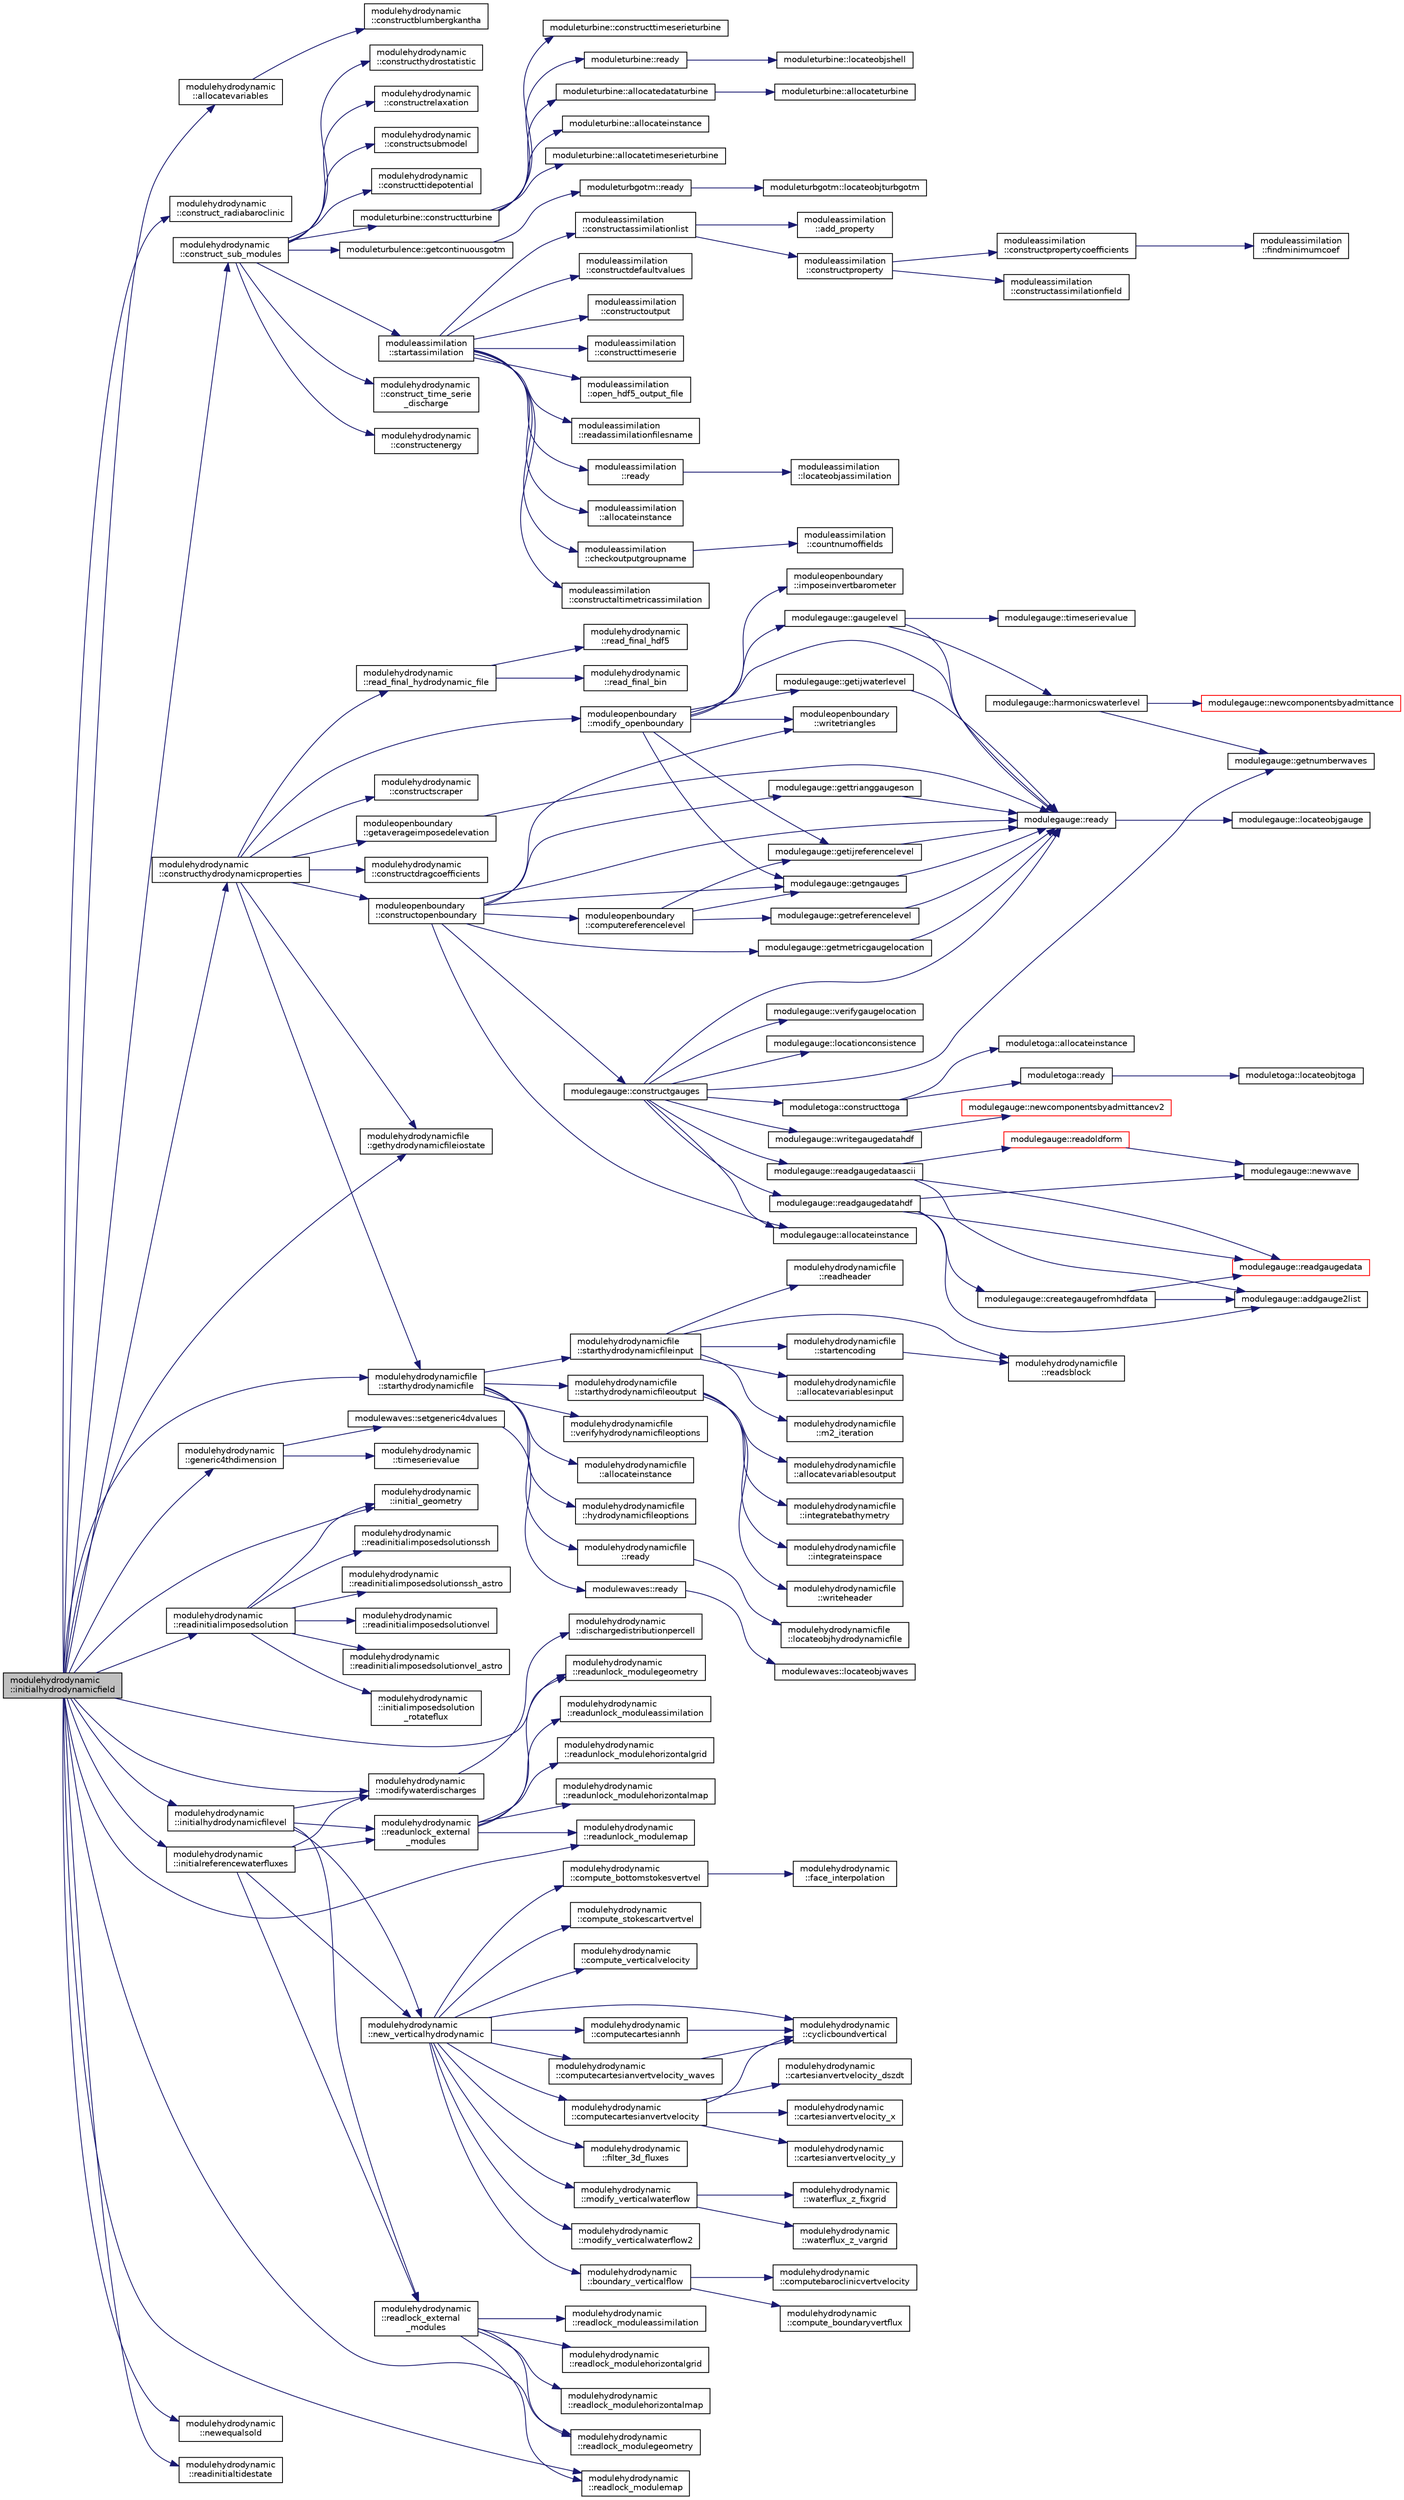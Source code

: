 digraph "modulehydrodynamic::initialhydrodynamicfield"
{
 // LATEX_PDF_SIZE
  edge [fontname="Helvetica",fontsize="10",labelfontname="Helvetica",labelfontsize="10"];
  node [fontname="Helvetica",fontsize="10",shape=record];
  rankdir="LR";
  Node1 [label="modulehydrodynamic\l::initialhydrodynamicfield",height=0.2,width=0.4,color="black", fillcolor="grey75", style="filled", fontcolor="black",tooltip=" "];
  Node1 -> Node2 [color="midnightblue",fontsize="10",style="solid"];
  Node2 [label="modulehydrodynamic\l::allocatevariables",height=0.2,width=0.4,color="black", fillcolor="white", style="filled",URL="$namespacemodulehydrodynamic.html#a0f6a249ae16b4abbfcead3fdc4641a89",tooltip=" "];
  Node2 -> Node3 [color="midnightblue",fontsize="10",style="solid"];
  Node3 [label="modulehydrodynamic\l::constructblumbergkantha",height=0.2,width=0.4,color="black", fillcolor="white", style="filled",URL="$namespacemodulehydrodynamic.html#afd2aaa7b8dac18e2bd28abcf31a9cb16",tooltip=" "];
  Node1 -> Node4 [color="midnightblue",fontsize="10",style="solid"];
  Node4 [label="modulehydrodynamic\l::construct_radiabaroclinic",height=0.2,width=0.4,color="black", fillcolor="white", style="filled",URL="$namespacemodulehydrodynamic.html#a2c1b59ad00ab5b15fcde63fd663d2f54",tooltip=" "];
  Node1 -> Node5 [color="midnightblue",fontsize="10",style="solid"];
  Node5 [label="modulehydrodynamic\l::construct_sub_modules",height=0.2,width=0.4,color="black", fillcolor="white", style="filled",URL="$namespacemodulehydrodynamic.html#acaa5f838138b21f2c4d3c245177ae6bf",tooltip=" "];
  Node5 -> Node6 [color="midnightblue",fontsize="10",style="solid"];
  Node6 [label="modulehydrodynamic\l::construct_time_serie\l_discharge",height=0.2,width=0.4,color="black", fillcolor="white", style="filled",URL="$namespacemodulehydrodynamic.html#ae0edf0b5ed199a732c27734b798443ab",tooltip=" "];
  Node5 -> Node7 [color="midnightblue",fontsize="10",style="solid"];
  Node7 [label="modulehydrodynamic\l::constructenergy",height=0.2,width=0.4,color="black", fillcolor="white", style="filled",URL="$namespacemodulehydrodynamic.html#a048299b4cfb1c4c013ad653ff9e85f70",tooltip=" "];
  Node5 -> Node8 [color="midnightblue",fontsize="10",style="solid"];
  Node8 [label="modulehydrodynamic\l::constructhydrostatistic",height=0.2,width=0.4,color="black", fillcolor="white", style="filled",URL="$namespacemodulehydrodynamic.html#a03c47a8a1c14b9e6471a24944ad9aae5",tooltip=" "];
  Node5 -> Node9 [color="midnightblue",fontsize="10",style="solid"];
  Node9 [label="modulehydrodynamic\l::constructrelaxation",height=0.2,width=0.4,color="black", fillcolor="white", style="filled",URL="$namespacemodulehydrodynamic.html#ac37871a130f9232cb11f29fc34327f44",tooltip=" "];
  Node5 -> Node10 [color="midnightblue",fontsize="10",style="solid"];
  Node10 [label="modulehydrodynamic\l::constructsubmodel",height=0.2,width=0.4,color="black", fillcolor="white", style="filled",URL="$namespacemodulehydrodynamic.html#a2892f053e17fe9b586d237a8b6684326",tooltip=" "];
  Node5 -> Node11 [color="midnightblue",fontsize="10",style="solid"];
  Node11 [label="modulehydrodynamic\l::constructtidepotential",height=0.2,width=0.4,color="black", fillcolor="white", style="filled",URL="$namespacemodulehydrodynamic.html#a2a52e863aeb7df55203e4f6646d9b4a5",tooltip=" "];
  Node5 -> Node12 [color="midnightblue",fontsize="10",style="solid"];
  Node12 [label="moduleturbine::constructturbine",height=0.2,width=0.4,color="black", fillcolor="white", style="filled",URL="$namespacemoduleturbine.html#aa2c0679550365b9b4e3258a1d4a155cf",tooltip=" "];
  Node12 -> Node13 [color="midnightblue",fontsize="10",style="solid"];
  Node13 [label="moduleturbine::allocatedataturbine",height=0.2,width=0.4,color="black", fillcolor="white", style="filled",URL="$namespacemoduleturbine.html#a7059f998720fdb2216b49dcc732d5d14",tooltip=" "];
  Node13 -> Node14 [color="midnightblue",fontsize="10",style="solid"];
  Node14 [label="moduleturbine::allocateturbine",height=0.2,width=0.4,color="black", fillcolor="white", style="filled",URL="$namespacemoduleturbine.html#a256dbbfda7b4fd109ab1088e055e3bd0",tooltip=" "];
  Node12 -> Node15 [color="midnightblue",fontsize="10",style="solid"];
  Node15 [label="moduleturbine::allocateinstance",height=0.2,width=0.4,color="black", fillcolor="white", style="filled",URL="$namespacemoduleturbine.html#ae9c4617b28df25e1f4b06eb1ae1051e4",tooltip=" "];
  Node12 -> Node16 [color="midnightblue",fontsize="10",style="solid"];
  Node16 [label="moduleturbine::allocatetimeserieturbine",height=0.2,width=0.4,color="black", fillcolor="white", style="filled",URL="$namespacemoduleturbine.html#aed8d3d353e62537ef1a5c8225de8339a",tooltip=" "];
  Node12 -> Node17 [color="midnightblue",fontsize="10",style="solid"];
  Node17 [label="moduleturbine::constructtimeserieturbine",height=0.2,width=0.4,color="black", fillcolor="white", style="filled",URL="$namespacemoduleturbine.html#a9771605ad11401e5f01589b0db35b8f2",tooltip=" "];
  Node12 -> Node18 [color="midnightblue",fontsize="10",style="solid"];
  Node18 [label="moduleturbine::ready",height=0.2,width=0.4,color="black", fillcolor="white", style="filled",URL="$namespacemoduleturbine.html#a05e91853a3be1ed656ff05d69618a83d",tooltip=" "];
  Node18 -> Node19 [color="midnightblue",fontsize="10",style="solid"];
  Node19 [label="moduleturbine::locateobjshell",height=0.2,width=0.4,color="black", fillcolor="white", style="filled",URL="$namespacemoduleturbine.html#ad69845ea1216f04acc515267e6a71770",tooltip=" "];
  Node5 -> Node20 [color="midnightblue",fontsize="10",style="solid"];
  Node20 [label="moduleturbulence::getcontinuousgotm",height=0.2,width=0.4,color="black", fillcolor="white", style="filled",URL="$namespacemoduleturbulence.html#a78bc503a0ceb792c161200d1e1e51bf0",tooltip=" "];
  Node20 -> Node21 [color="midnightblue",fontsize="10",style="solid"];
  Node21 [label="moduleturbgotm::ready",height=0.2,width=0.4,color="black", fillcolor="white", style="filled",URL="$namespacemoduleturbgotm.html#a8b59a232d6c61837f14e169cef43d695",tooltip=" "];
  Node21 -> Node22 [color="midnightblue",fontsize="10",style="solid"];
  Node22 [label="moduleturbgotm::locateobjturbgotm",height=0.2,width=0.4,color="black", fillcolor="white", style="filled",URL="$namespacemoduleturbgotm.html#a2445ccc2c59cf2ae892fd78dda123a3d",tooltip=" "];
  Node5 -> Node23 [color="midnightblue",fontsize="10",style="solid"];
  Node23 [label="moduleassimilation\l::startassimilation",height=0.2,width=0.4,color="black", fillcolor="white", style="filled",URL="$namespacemoduleassimilation.html#a686ae542667f0f0269fb4baa108cbcf7",tooltip=" "];
  Node23 -> Node24 [color="midnightblue",fontsize="10",style="solid"];
  Node24 [label="moduleassimilation\l::allocateinstance",height=0.2,width=0.4,color="black", fillcolor="white", style="filled",URL="$namespacemoduleassimilation.html#aad981de22073d1a61a32131d203265ca",tooltip=" "];
  Node23 -> Node25 [color="midnightblue",fontsize="10",style="solid"];
  Node25 [label="moduleassimilation\l::checkoutputgroupname",height=0.2,width=0.4,color="black", fillcolor="white", style="filled",URL="$namespacemoduleassimilation.html#a1b4d27f4d26e160f4573114fe6adccfa",tooltip=" "];
  Node25 -> Node26 [color="midnightblue",fontsize="10",style="solid"];
  Node26 [label="moduleassimilation\l::countnumoffields",height=0.2,width=0.4,color="black", fillcolor="white", style="filled",URL="$namespacemoduleassimilation.html#aee45dd52e66aa751b3a08a9da13cc241",tooltip=" "];
  Node23 -> Node27 [color="midnightblue",fontsize="10",style="solid"];
  Node27 [label="moduleassimilation\l::constructaltimetricassimilation",height=0.2,width=0.4,color="black", fillcolor="white", style="filled",URL="$namespacemoduleassimilation.html#a26af0cc2dc6eb3e9e9dbefe2fb8c7b48",tooltip=" "];
  Node23 -> Node28 [color="midnightblue",fontsize="10",style="solid"];
  Node28 [label="moduleassimilation\l::constructassimilationlist",height=0.2,width=0.4,color="black", fillcolor="white", style="filled",URL="$namespacemoduleassimilation.html#a6f4678dd5995e947ccdc126f9abf9f6c",tooltip=" "];
  Node28 -> Node29 [color="midnightblue",fontsize="10",style="solid"];
  Node29 [label="moduleassimilation\l::add_property",height=0.2,width=0.4,color="black", fillcolor="white", style="filled",URL="$namespacemoduleassimilation.html#a59854402d2db7e0920208b8293922fc2",tooltip=" "];
  Node28 -> Node30 [color="midnightblue",fontsize="10",style="solid"];
  Node30 [label="moduleassimilation\l::constructproperty",height=0.2,width=0.4,color="black", fillcolor="white", style="filled",URL="$namespacemoduleassimilation.html#af8bbe3b809fb38aac25e711c6dc7dc2e",tooltip=" "];
  Node30 -> Node31 [color="midnightblue",fontsize="10",style="solid"];
  Node31 [label="moduleassimilation\l::constructassimilationfield",height=0.2,width=0.4,color="black", fillcolor="white", style="filled",URL="$namespacemoduleassimilation.html#a458bfa1ab529ff7ecd2b6105aa5c04c3",tooltip=" "];
  Node30 -> Node32 [color="midnightblue",fontsize="10",style="solid"];
  Node32 [label="moduleassimilation\l::constructpropertycoefficients",height=0.2,width=0.4,color="black", fillcolor="white", style="filled",URL="$namespacemoduleassimilation.html#a1af2e006a02d8457d8516853b6a03307",tooltip=" "];
  Node32 -> Node33 [color="midnightblue",fontsize="10",style="solid"];
  Node33 [label="moduleassimilation\l::findminimumcoef",height=0.2,width=0.4,color="black", fillcolor="white", style="filled",URL="$namespacemoduleassimilation.html#a9edf40407a0e79e84d746e6bf866bf17",tooltip=" "];
  Node23 -> Node34 [color="midnightblue",fontsize="10",style="solid"];
  Node34 [label="moduleassimilation\l::constructdefaultvalues",height=0.2,width=0.4,color="black", fillcolor="white", style="filled",URL="$namespacemoduleassimilation.html#a36567d94797edf3126246af1ea39e536",tooltip=" "];
  Node23 -> Node35 [color="midnightblue",fontsize="10",style="solid"];
  Node35 [label="moduleassimilation\l::constructoutput",height=0.2,width=0.4,color="black", fillcolor="white", style="filled",URL="$namespacemoduleassimilation.html#a0290dba29cfc2f2e50954134308fdd93",tooltip=" "];
  Node23 -> Node36 [color="midnightblue",fontsize="10",style="solid"];
  Node36 [label="moduleassimilation\l::constructtimeserie",height=0.2,width=0.4,color="black", fillcolor="white", style="filled",URL="$namespacemoduleassimilation.html#ac14668590d74858a7daa3e19238d2a79",tooltip=" "];
  Node23 -> Node37 [color="midnightblue",fontsize="10",style="solid"];
  Node37 [label="moduleassimilation\l::open_hdf5_output_file",height=0.2,width=0.4,color="black", fillcolor="white", style="filled",URL="$namespacemoduleassimilation.html#aaef927508148ef953ad8a480d4843ece",tooltip=" "];
  Node23 -> Node38 [color="midnightblue",fontsize="10",style="solid"];
  Node38 [label="moduleassimilation\l::readassimilationfilesname",height=0.2,width=0.4,color="black", fillcolor="white", style="filled",URL="$namespacemoduleassimilation.html#a7409230e777bc5f92a43eb6fe78da6b9",tooltip=" "];
  Node23 -> Node39 [color="midnightblue",fontsize="10",style="solid"];
  Node39 [label="moduleassimilation\l::ready",height=0.2,width=0.4,color="black", fillcolor="white", style="filled",URL="$namespacemoduleassimilation.html#a7c7eb17646a26837c5dfb9acc963b010",tooltip=" "];
  Node39 -> Node40 [color="midnightblue",fontsize="10",style="solid"];
  Node40 [label="moduleassimilation\l::locateobjassimilation",height=0.2,width=0.4,color="black", fillcolor="white", style="filled",URL="$namespacemoduleassimilation.html#acb3e0bb143f8372bac2b99052ba4943d",tooltip=" "];
  Node1 -> Node41 [color="midnightblue",fontsize="10",style="solid"];
  Node41 [label="modulehydrodynamic\l::constructhydrodynamicproperties",height=0.2,width=0.4,color="black", fillcolor="white", style="filled",URL="$namespacemodulehydrodynamic.html#af871717e205963c29069ba0ee23cd512",tooltip=" "];
  Node41 -> Node42 [color="midnightblue",fontsize="10",style="solid"];
  Node42 [label="modulehydrodynamic\l::constructdragcoefficients",height=0.2,width=0.4,color="black", fillcolor="white", style="filled",URL="$namespacemodulehydrodynamic.html#ae2c9c19e22a3490a8d02e575bf8dd5a7",tooltip=" "];
  Node41 -> Node43 [color="midnightblue",fontsize="10",style="solid"];
  Node43 [label="moduleopenboundary\l::constructopenboundary",height=0.2,width=0.4,color="black", fillcolor="white", style="filled",URL="$namespacemoduleopenboundary.html#a4de0cd486a833b86ff9e035de046ff81",tooltip=" "];
  Node43 -> Node44 [color="midnightblue",fontsize="10",style="solid"];
  Node44 [label="modulegauge::allocateinstance",height=0.2,width=0.4,color="black", fillcolor="white", style="filled",URL="$namespacemodulegauge.html#a1aea609b0bda24026589e2d67bf3e0ab",tooltip=" "];
  Node43 -> Node45 [color="midnightblue",fontsize="10",style="solid"];
  Node45 [label="moduleopenboundary\l::computereferencelevel",height=0.2,width=0.4,color="black", fillcolor="white", style="filled",URL="$namespacemoduleopenboundary.html#a4aaa938f269710f21fa7500a3501905a",tooltip=" "];
  Node45 -> Node46 [color="midnightblue",fontsize="10",style="solid"];
  Node46 [label="modulegauge::getijreferencelevel",height=0.2,width=0.4,color="black", fillcolor="white", style="filled",URL="$namespacemodulegauge.html#a9b801d4a79f8bfd52e8276c2b5525b5e",tooltip=" "];
  Node46 -> Node47 [color="midnightblue",fontsize="10",style="solid"];
  Node47 [label="modulegauge::ready",height=0.2,width=0.4,color="black", fillcolor="white", style="filled",URL="$namespacemodulegauge.html#a8ece20a220d6beae6919846687d6fe8f",tooltip=" "];
  Node47 -> Node48 [color="midnightblue",fontsize="10",style="solid"];
  Node48 [label="modulegauge::locateobjgauge",height=0.2,width=0.4,color="black", fillcolor="white", style="filled",URL="$namespacemodulegauge.html#ad450a5738058992462096cd7d19b5a94",tooltip=" "];
  Node45 -> Node49 [color="midnightblue",fontsize="10",style="solid"];
  Node49 [label="modulegauge::getngauges",height=0.2,width=0.4,color="black", fillcolor="white", style="filled",URL="$namespacemodulegauge.html#a7a4e1ac4c0d2468bf869594a8677a7d0",tooltip=" "];
  Node49 -> Node47 [color="midnightblue",fontsize="10",style="solid"];
  Node45 -> Node50 [color="midnightblue",fontsize="10",style="solid"];
  Node50 [label="modulegauge::getreferencelevel",height=0.2,width=0.4,color="black", fillcolor="white", style="filled",URL="$namespacemodulegauge.html#a3f8df5ad4b3209ed0c1f3dda8945093f",tooltip=" "];
  Node50 -> Node47 [color="midnightblue",fontsize="10",style="solid"];
  Node43 -> Node51 [color="midnightblue",fontsize="10",style="solid"];
  Node51 [label="modulegauge::constructgauges",height=0.2,width=0.4,color="black", fillcolor="white", style="filled",URL="$namespacemodulegauge.html#a5f441d56f4c693dc4323df1e0d702ea6",tooltip=" "];
  Node51 -> Node44 [color="midnightblue",fontsize="10",style="solid"];
  Node51 -> Node52 [color="midnightblue",fontsize="10",style="solid"];
  Node52 [label="moduletoga::constructtoga",height=0.2,width=0.4,color="black", fillcolor="white", style="filled",URL="$namespacemoduletoga.html#a49f980ff51e54f1045b60179a9ab5226",tooltip=" "];
  Node52 -> Node53 [color="midnightblue",fontsize="10",style="solid"];
  Node53 [label="moduletoga::allocateinstance",height=0.2,width=0.4,color="black", fillcolor="white", style="filled",URL="$namespacemoduletoga.html#a307ed1550871bbb2f18f8facda132b11",tooltip=" "];
  Node52 -> Node54 [color="midnightblue",fontsize="10",style="solid"];
  Node54 [label="moduletoga::ready",height=0.2,width=0.4,color="black", fillcolor="white", style="filled",URL="$namespacemoduletoga.html#a62311ad918280d20f2f5383ab0a8dac4",tooltip=" "];
  Node54 -> Node55 [color="midnightblue",fontsize="10",style="solid"];
  Node55 [label="moduletoga::locateobjtoga",height=0.2,width=0.4,color="black", fillcolor="white", style="filled",URL="$namespacemoduletoga.html#a0dcf3a4301085371bb48ab041d1cec59",tooltip=" "];
  Node51 -> Node56 [color="midnightblue",fontsize="10",style="solid"];
  Node56 [label="modulegauge::getnumberwaves",height=0.2,width=0.4,color="black", fillcolor="white", style="filled",URL="$namespacemodulegauge.html#a3e3b74ba912595c577820445ad14cb64",tooltip=" "];
  Node51 -> Node57 [color="midnightblue",fontsize="10",style="solid"];
  Node57 [label="modulegauge::locationconsistence",height=0.2,width=0.4,color="black", fillcolor="white", style="filled",URL="$namespacemodulegauge.html#a3c28cc048b2b01fde65fb7a5fc9f7213",tooltip=" "];
  Node51 -> Node58 [color="midnightblue",fontsize="10",style="solid"];
  Node58 [label="modulegauge::readgaugedataascii",height=0.2,width=0.4,color="black", fillcolor="white", style="filled",URL="$namespacemodulegauge.html#a6f6a7638c9e37ab7f5461866ec475f03",tooltip=" "];
  Node58 -> Node59 [color="midnightblue",fontsize="10",style="solid"];
  Node59 [label="modulegauge::addgauge2list",height=0.2,width=0.4,color="black", fillcolor="white", style="filled",URL="$namespacemodulegauge.html#a672a5d3f45d4bf6b413012a0705ca328",tooltip=" "];
  Node58 -> Node60 [color="midnightblue",fontsize="10",style="solid"];
  Node60 [label="modulegauge::readgaugedata",height=0.2,width=0.4,color="red", fillcolor="white", style="filled",URL="$namespacemodulegauge.html#a6be887d8098d9844b158ef75048c3473",tooltip=" "];
  Node58 -> Node64 [color="midnightblue",fontsize="10",style="solid"];
  Node64 [label="modulegauge::readoldform",height=0.2,width=0.4,color="red", fillcolor="white", style="filled",URL="$namespacemodulegauge.html#a046651f5fe7a0df46688f6d3467b09b5",tooltip=" "];
  Node64 -> Node63 [color="midnightblue",fontsize="10",style="solid"];
  Node63 [label="modulegauge::newwave",height=0.2,width=0.4,color="black", fillcolor="white", style="filled",URL="$namespacemodulegauge.html#ad253767480082a0c9e00cc725e85786e",tooltip=" "];
  Node51 -> Node65 [color="midnightblue",fontsize="10",style="solid"];
  Node65 [label="modulegauge::readgaugedatahdf",height=0.2,width=0.4,color="black", fillcolor="white", style="filled",URL="$namespacemodulegauge.html#a26f00d7d5cd5edd1ce28da62855cb19f",tooltip=" "];
  Node65 -> Node59 [color="midnightblue",fontsize="10",style="solid"];
  Node65 -> Node66 [color="midnightblue",fontsize="10",style="solid"];
  Node66 [label="modulegauge::creategaugefromhdfdata",height=0.2,width=0.4,color="black", fillcolor="white", style="filled",URL="$namespacemodulegauge.html#a986286ef5f7c779896aa9d9797f840cd",tooltip=" "];
  Node66 -> Node59 [color="midnightblue",fontsize="10",style="solid"];
  Node66 -> Node60 [color="midnightblue",fontsize="10",style="solid"];
  Node65 -> Node63 [color="midnightblue",fontsize="10",style="solid"];
  Node65 -> Node60 [color="midnightblue",fontsize="10",style="solid"];
  Node51 -> Node47 [color="midnightblue",fontsize="10",style="solid"];
  Node51 -> Node67 [color="midnightblue",fontsize="10",style="solid"];
  Node67 [label="modulegauge::verifygaugelocation",height=0.2,width=0.4,color="black", fillcolor="white", style="filled",URL="$namespacemodulegauge.html#a5143391f003e2c838204ca20768435a4",tooltip=" "];
  Node51 -> Node68 [color="midnightblue",fontsize="10",style="solid"];
  Node68 [label="modulegauge::writegaugedatahdf",height=0.2,width=0.4,color="black", fillcolor="white", style="filled",URL="$namespacemodulegauge.html#a473e631b98b7b3cb869f4ede62f77425",tooltip=" "];
  Node68 -> Node69 [color="midnightblue",fontsize="10",style="solid"];
  Node69 [label="modulegauge::newcomponentsbyadmittancev2",height=0.2,width=0.4,color="red", fillcolor="white", style="filled",URL="$namespacemodulegauge.html#ac754b86d90578ff131adeb4a3ac03dc5",tooltip=" "];
  Node43 -> Node107 [color="midnightblue",fontsize="10",style="solid"];
  Node107 [label="modulegauge::getmetricgaugelocation",height=0.2,width=0.4,color="black", fillcolor="white", style="filled",URL="$namespacemodulegauge.html#af98cce9ae7ea92a6068724894d803842",tooltip=" "];
  Node107 -> Node47 [color="midnightblue",fontsize="10",style="solid"];
  Node43 -> Node49 [color="midnightblue",fontsize="10",style="solid"];
  Node43 -> Node108 [color="midnightblue",fontsize="10",style="solid"];
  Node108 [label="modulegauge::gettrianggaugeson",height=0.2,width=0.4,color="black", fillcolor="white", style="filled",URL="$namespacemodulegauge.html#a0912cebda10faa15469d951016b5db0e",tooltip=" "];
  Node108 -> Node47 [color="midnightblue",fontsize="10",style="solid"];
  Node43 -> Node47 [color="midnightblue",fontsize="10",style="solid"];
  Node43 -> Node109 [color="midnightblue",fontsize="10",style="solid"];
  Node109 [label="moduleopenboundary\l::writetriangles",height=0.2,width=0.4,color="black", fillcolor="white", style="filled",URL="$namespacemoduleopenboundary.html#a0f8bf6cd86f964a155b3d7b4c3a54497",tooltip=" "];
  Node41 -> Node110 [color="midnightblue",fontsize="10",style="solid"];
  Node110 [label="modulehydrodynamic\l::constructscraper",height=0.2,width=0.4,color="black", fillcolor="white", style="filled",URL="$namespacemodulehydrodynamic.html#aced773f111ad70fa9ce5069abbc8a7eb",tooltip=" "];
  Node41 -> Node111 [color="midnightblue",fontsize="10",style="solid"];
  Node111 [label="moduleopenboundary\l::getaverageimposedelevation",height=0.2,width=0.4,color="black", fillcolor="white", style="filled",URL="$namespacemoduleopenboundary.html#a52848b363ed0632be0c32b49a6d17cd4",tooltip=" "];
  Node111 -> Node47 [color="midnightblue",fontsize="10",style="solid"];
  Node41 -> Node112 [color="midnightblue",fontsize="10",style="solid"];
  Node112 [label="modulehydrodynamicfile\l::gethydrodynamicfileiostate",height=0.2,width=0.4,color="black", fillcolor="white", style="filled",URL="$namespacemodulehydrodynamicfile.html#a8095cd04310d0ed954d72fb7021c5141",tooltip=" "];
  Node41 -> Node113 [color="midnightblue",fontsize="10",style="solid"];
  Node113 [label="moduleopenboundary\l::modify_openboundary",height=0.2,width=0.4,color="black", fillcolor="white", style="filled",URL="$namespacemoduleopenboundary.html#ab4eb76c328f66777a2d624134933208e",tooltip=" "];
  Node113 -> Node114 [color="midnightblue",fontsize="10",style="solid"];
  Node114 [label="modulegauge::gaugelevel",height=0.2,width=0.4,color="black", fillcolor="white", style="filled",URL="$namespacemodulegauge.html#a40e51c18500557c90968e17a5ec8a550",tooltip=" "];
  Node114 -> Node115 [color="midnightblue",fontsize="10",style="solid"];
  Node115 [label="modulegauge::harmonicswaterlevel",height=0.2,width=0.4,color="black", fillcolor="white", style="filled",URL="$namespacemodulegauge.html#a7de5a32e5ee02eaed3c8a598bbb65cb9",tooltip=" "];
  Node115 -> Node56 [color="midnightblue",fontsize="10",style="solid"];
  Node115 -> Node116 [color="midnightblue",fontsize="10",style="solid"];
  Node116 [label="modulegauge::newcomponentsbyadmittance",height=0.2,width=0.4,color="red", fillcolor="white", style="filled",URL="$namespacemodulegauge.html#a595eb00804040bb46c4684d46b5ed2eb",tooltip=" "];
  Node114 -> Node47 [color="midnightblue",fontsize="10",style="solid"];
  Node114 -> Node118 [color="midnightblue",fontsize="10",style="solid"];
  Node118 [label="modulegauge::timeserievalue",height=0.2,width=0.4,color="black", fillcolor="white", style="filled",URL="$namespacemodulegauge.html#ae7a26f230136e4737c871ba19b1d1529",tooltip=" "];
  Node113 -> Node46 [color="midnightblue",fontsize="10",style="solid"];
  Node113 -> Node119 [color="midnightblue",fontsize="10",style="solid"];
  Node119 [label="modulegauge::getijwaterlevel",height=0.2,width=0.4,color="black", fillcolor="white", style="filled",URL="$namespacemodulegauge.html#aa7b1b101cf558db427ad03b4a0e72f09",tooltip=" "];
  Node119 -> Node47 [color="midnightblue",fontsize="10",style="solid"];
  Node113 -> Node49 [color="midnightblue",fontsize="10",style="solid"];
  Node113 -> Node120 [color="midnightblue",fontsize="10",style="solid"];
  Node120 [label="moduleopenboundary\l::imposeinvertbarometer",height=0.2,width=0.4,color="black", fillcolor="white", style="filled",URL="$namespacemoduleopenboundary.html#a286febb2e6ff9645adfa5b2e89882bcb",tooltip=" "];
  Node113 -> Node47 [color="midnightblue",fontsize="10",style="solid"];
  Node113 -> Node109 [color="midnightblue",fontsize="10",style="solid"];
  Node41 -> Node121 [color="midnightblue",fontsize="10",style="solid"];
  Node121 [label="modulehydrodynamic\l::read_final_hydrodynamic_file",height=0.2,width=0.4,color="black", fillcolor="white", style="filled",URL="$namespacemodulehydrodynamic.html#aac2dc91eeafc8e79ef7e6399aca89537",tooltip=" "];
  Node121 -> Node122 [color="midnightblue",fontsize="10",style="solid"];
  Node122 [label="modulehydrodynamic\l::read_final_bin",height=0.2,width=0.4,color="black", fillcolor="white", style="filled",URL="$namespacemodulehydrodynamic.html#a24c75082fcb309f40ebc8ab0a0493fc8",tooltip=" "];
  Node121 -> Node123 [color="midnightblue",fontsize="10",style="solid"];
  Node123 [label="modulehydrodynamic\l::read_final_hdf5",height=0.2,width=0.4,color="black", fillcolor="white", style="filled",URL="$namespacemodulehydrodynamic.html#aa415cabf6ef4f9af6364e7cb2a1619a9",tooltip=" "];
  Node41 -> Node124 [color="midnightblue",fontsize="10",style="solid"];
  Node124 [label="modulehydrodynamicfile\l::starthydrodynamicfile",height=0.2,width=0.4,color="black", fillcolor="white", style="filled",URL="$namespacemodulehydrodynamicfile.html#afa04d9ff5074b735139f9addb9b466d7",tooltip=" "];
  Node124 -> Node125 [color="midnightblue",fontsize="10",style="solid"];
  Node125 [label="modulehydrodynamicfile\l::allocateinstance",height=0.2,width=0.4,color="black", fillcolor="white", style="filled",URL="$namespacemodulehydrodynamicfile.html#a5235543e6aa405ed126b0ca0fdf38961",tooltip=" "];
  Node124 -> Node126 [color="midnightblue",fontsize="10",style="solid"];
  Node126 [label="modulehydrodynamicfile\l::hydrodynamicfileoptions",height=0.2,width=0.4,color="black", fillcolor="white", style="filled",URL="$namespacemodulehydrodynamicfile.html#a091307ffd36898af46af80552e9243ab",tooltip=" "];
  Node124 -> Node127 [color="midnightblue",fontsize="10",style="solid"];
  Node127 [label="modulehydrodynamicfile\l::ready",height=0.2,width=0.4,color="black", fillcolor="white", style="filled",URL="$namespacemodulehydrodynamicfile.html#ab74a3df233aec6594db3ce069b1a2c25",tooltip=" "];
  Node127 -> Node128 [color="midnightblue",fontsize="10",style="solid"];
  Node128 [label="modulehydrodynamicfile\l::locateobjhydrodynamicfile",height=0.2,width=0.4,color="black", fillcolor="white", style="filled",URL="$namespacemodulehydrodynamicfile.html#aa662fd4d0a1262940a320a6801dbe247",tooltip=" "];
  Node124 -> Node129 [color="midnightblue",fontsize="10",style="solid"];
  Node129 [label="modulehydrodynamicfile\l::starthydrodynamicfileinput",height=0.2,width=0.4,color="black", fillcolor="white", style="filled",URL="$namespacemodulehydrodynamicfile.html#aab72ffaa67d987e2e0df7cd6249eac99",tooltip=" "];
  Node129 -> Node130 [color="midnightblue",fontsize="10",style="solid"];
  Node130 [label="modulehydrodynamicfile\l::allocatevariablesinput",height=0.2,width=0.4,color="black", fillcolor="white", style="filled",URL="$namespacemodulehydrodynamicfile.html#ac67e9023c973dadd99ed3b893b1cc9ad",tooltip=" "];
  Node129 -> Node131 [color="midnightblue",fontsize="10",style="solid"];
  Node131 [label="modulehydrodynamicfile\l::m2_iteration",height=0.2,width=0.4,color="black", fillcolor="white", style="filled",URL="$namespacemodulehydrodynamicfile.html#a5a3a54142c84c39924e24d98da9014ae",tooltip=" "];
  Node129 -> Node132 [color="midnightblue",fontsize="10",style="solid"];
  Node132 [label="modulehydrodynamicfile\l::readheader",height=0.2,width=0.4,color="black", fillcolor="white", style="filled",URL="$namespacemodulehydrodynamicfile.html#a6d9975e28fbe49117eab154fe46cdeca",tooltip=" "];
  Node129 -> Node133 [color="midnightblue",fontsize="10",style="solid"];
  Node133 [label="modulehydrodynamicfile\l::readsblock",height=0.2,width=0.4,color="black", fillcolor="white", style="filled",URL="$namespacemodulehydrodynamicfile.html#a51ac7b78492e92f6633e4889f1a47052",tooltip=" "];
  Node129 -> Node134 [color="midnightblue",fontsize="10",style="solid"];
  Node134 [label="modulehydrodynamicfile\l::startencoding",height=0.2,width=0.4,color="black", fillcolor="white", style="filled",URL="$namespacemodulehydrodynamicfile.html#a45b05c777eb42ae5c5d23981ba6256da",tooltip=" "];
  Node134 -> Node133 [color="midnightblue",fontsize="10",style="solid"];
  Node124 -> Node135 [color="midnightblue",fontsize="10",style="solid"];
  Node135 [label="modulehydrodynamicfile\l::starthydrodynamicfileoutput",height=0.2,width=0.4,color="black", fillcolor="white", style="filled",URL="$namespacemodulehydrodynamicfile.html#a782ea415676eeb21e1368c0c2dd1e710",tooltip=" "];
  Node135 -> Node136 [color="midnightblue",fontsize="10",style="solid"];
  Node136 [label="modulehydrodynamicfile\l::allocatevariablesoutput",height=0.2,width=0.4,color="black", fillcolor="white", style="filled",URL="$namespacemodulehydrodynamicfile.html#a395d8802270df14831dc0865064f36c1",tooltip=" "];
  Node135 -> Node137 [color="midnightblue",fontsize="10",style="solid"];
  Node137 [label="modulehydrodynamicfile\l::integratebathymetry",height=0.2,width=0.4,color="black", fillcolor="white", style="filled",URL="$namespacemodulehydrodynamicfile.html#ae3afcd841fecf4aa1c250de0db5419e7",tooltip=" "];
  Node135 -> Node138 [color="midnightblue",fontsize="10",style="solid"];
  Node138 [label="modulehydrodynamicfile\l::integrateinspace",height=0.2,width=0.4,color="black", fillcolor="white", style="filled",URL="$namespacemodulehydrodynamicfile.html#a567935da3a6ce143ef24e8bb5f4787ea",tooltip=" "];
  Node135 -> Node139 [color="midnightblue",fontsize="10",style="solid"];
  Node139 [label="modulehydrodynamicfile\l::writeheader",height=0.2,width=0.4,color="black", fillcolor="white", style="filled",URL="$namespacemodulehydrodynamicfile.html#ad777d9126fa56a82299811343a399ea8",tooltip=" "];
  Node124 -> Node140 [color="midnightblue",fontsize="10",style="solid"];
  Node140 [label="modulehydrodynamicfile\l::verifyhydrodynamicfileoptions",height=0.2,width=0.4,color="black", fillcolor="white", style="filled",URL="$namespacemodulehydrodynamicfile.html#acd3245c0ac200350cf4d9bd623090e6b",tooltip=" "];
  Node1 -> Node141 [color="midnightblue",fontsize="10",style="solid"];
  Node141 [label="modulehydrodynamic\l::generic4thdimension",height=0.2,width=0.4,color="black", fillcolor="white", style="filled",URL="$namespacemodulehydrodynamic.html#a1edb0b24590f8074445b2a82f3bf1daf",tooltip=" "];
  Node141 -> Node142 [color="midnightblue",fontsize="10",style="solid"];
  Node142 [label="modulewaves::setgeneric4dvalues",height=0.2,width=0.4,color="black", fillcolor="white", style="filled",URL="$namespacemodulewaves.html#a27286ddaee0e46cf76c86b80a35ee9ad",tooltip=" "];
  Node142 -> Node143 [color="midnightblue",fontsize="10",style="solid"];
  Node143 [label="modulewaves::ready",height=0.2,width=0.4,color="black", fillcolor="white", style="filled",URL="$namespacemodulewaves.html#a15beb6e5dff252a4c77c47d43f9b6385",tooltip=" "];
  Node143 -> Node144 [color="midnightblue",fontsize="10",style="solid"];
  Node144 [label="modulewaves::locateobjwaves",height=0.2,width=0.4,color="black", fillcolor="white", style="filled",URL="$namespacemodulewaves.html#a0b543189e013d4ce00f78f873ab7f481",tooltip=" "];
  Node141 -> Node145 [color="midnightblue",fontsize="10",style="solid"];
  Node145 [label="modulehydrodynamic\l::timeserievalue",height=0.2,width=0.4,color="black", fillcolor="white", style="filled",URL="$namespacemodulehydrodynamic.html#a5ac5205b827b25fab464de95d2c838bf",tooltip=" "];
  Node1 -> Node112 [color="midnightblue",fontsize="10",style="solid"];
  Node1 -> Node146 [color="midnightblue",fontsize="10",style="solid"];
  Node146 [label="modulehydrodynamic\l::initial_geometry",height=0.2,width=0.4,color="black", fillcolor="white", style="filled",URL="$namespacemodulehydrodynamic.html#aed12798a19237f32da3dbf20b90a6e41",tooltip=" "];
  Node1 -> Node147 [color="midnightblue",fontsize="10",style="solid"];
  Node147 [label="modulehydrodynamic\l::initialhydrodynamicfilevel",height=0.2,width=0.4,color="black", fillcolor="white", style="filled",URL="$namespacemodulehydrodynamic.html#acc95ab35ad823a54bc0cab6a88e60830",tooltip=" "];
  Node147 -> Node148 [color="midnightblue",fontsize="10",style="solid"];
  Node148 [label="modulehydrodynamic\l::modifywaterdischarges",height=0.2,width=0.4,color="black", fillcolor="white", style="filled",URL="$namespacemodulehydrodynamic.html#a3efd394333f3dd01635ae28bbea6dd28",tooltip=" "];
  Node148 -> Node149 [color="midnightblue",fontsize="10",style="solid"];
  Node149 [label="modulehydrodynamic\l::dischargedistributionpercell",height=0.2,width=0.4,color="black", fillcolor="white", style="filled",URL="$namespacemodulehydrodynamic.html#af887912ae7453edc3375d52c4f6cdfc3",tooltip=" "];
  Node147 -> Node150 [color="midnightblue",fontsize="10",style="solid"];
  Node150 [label="modulehydrodynamic\l::new_verticalhydrodynamic",height=0.2,width=0.4,color="black", fillcolor="white", style="filled",URL="$namespacemodulehydrodynamic.html#a9865dafdd7098ab67142ed4fe05d5548",tooltip=" "];
  Node150 -> Node151 [color="midnightblue",fontsize="10",style="solid"];
  Node151 [label="modulehydrodynamic\l::boundary_verticalflow",height=0.2,width=0.4,color="black", fillcolor="white", style="filled",URL="$namespacemodulehydrodynamic.html#a08186b721c96e023d8a58a34dc22522f",tooltip=" "];
  Node151 -> Node152 [color="midnightblue",fontsize="10",style="solid"];
  Node152 [label="modulehydrodynamic\l::compute_boundaryvertflux",height=0.2,width=0.4,color="black", fillcolor="white", style="filled",URL="$namespacemodulehydrodynamic.html#a6bae766b43109e13a0a6976d688327fe",tooltip=" "];
  Node151 -> Node153 [color="midnightblue",fontsize="10",style="solid"];
  Node153 [label="modulehydrodynamic\l::computebaroclinicvertvelocity",height=0.2,width=0.4,color="black", fillcolor="white", style="filled",URL="$namespacemodulehydrodynamic.html#a1d49415947b89ef0be84e9bdfbad90a0",tooltip=" "];
  Node150 -> Node154 [color="midnightblue",fontsize="10",style="solid"];
  Node154 [label="modulehydrodynamic\l::compute_bottomstokesvertvel",height=0.2,width=0.4,color="black", fillcolor="white", style="filled",URL="$namespacemodulehydrodynamic.html#a7cd2ef8de29d245b1298263b1facaaea",tooltip=" "];
  Node154 -> Node155 [color="midnightblue",fontsize="10",style="solid"];
  Node155 [label="modulehydrodynamic\l::face_interpolation",height=0.2,width=0.4,color="black", fillcolor="white", style="filled",URL="$namespacemodulehydrodynamic.html#aeaeab24d9e7539d66950b61105ead64f",tooltip=" "];
  Node150 -> Node156 [color="midnightblue",fontsize="10",style="solid"];
  Node156 [label="modulehydrodynamic\l::compute_stokescartvertvel",height=0.2,width=0.4,color="black", fillcolor="white", style="filled",URL="$namespacemodulehydrodynamic.html#abb245df1c1a4f6ca752bd7181e8c61e1",tooltip=" "];
  Node150 -> Node157 [color="midnightblue",fontsize="10",style="solid"];
  Node157 [label="modulehydrodynamic\l::compute_verticalvelocity",height=0.2,width=0.4,color="black", fillcolor="white", style="filled",URL="$namespacemodulehydrodynamic.html#aced7b976b91c1f042518042a8b14bad5",tooltip=" "];
  Node150 -> Node158 [color="midnightblue",fontsize="10",style="solid"];
  Node158 [label="modulehydrodynamic\l::computecartesiannh",height=0.2,width=0.4,color="black", fillcolor="white", style="filled",URL="$namespacemodulehydrodynamic.html#a40e6066d8e63726036522b3dcddee56a",tooltip=" "];
  Node158 -> Node159 [color="midnightblue",fontsize="10",style="solid"];
  Node159 [label="modulehydrodynamic\l::cyclicboundvertical",height=0.2,width=0.4,color="black", fillcolor="white", style="filled",URL="$namespacemodulehydrodynamic.html#a700b6b9b38f8b3e2c1a84293c349c18a",tooltip=" "];
  Node150 -> Node160 [color="midnightblue",fontsize="10",style="solid"];
  Node160 [label="modulehydrodynamic\l::computecartesianvertvelocity",height=0.2,width=0.4,color="black", fillcolor="white", style="filled",URL="$namespacemodulehydrodynamic.html#a6063cff17a8575e5ea95e38e9a14da2d",tooltip="computes vertical velocity"];
  Node160 -> Node161 [color="midnightblue",fontsize="10",style="solid"];
  Node161 [label="modulehydrodynamic\l::cartesianvertvelocity_dszdt",height=0.2,width=0.4,color="black", fillcolor="white", style="filled",URL="$namespacemodulehydrodynamic.html#a9772161971692ce08d19cef91a386fac",tooltip=" "];
  Node160 -> Node162 [color="midnightblue",fontsize="10",style="solid"];
  Node162 [label="modulehydrodynamic\l::cartesianvertvelocity_x",height=0.2,width=0.4,color="black", fillcolor="white", style="filled",URL="$namespacemodulehydrodynamic.html#a8aba05fac18e37da17d46c814637d76d",tooltip=" "];
  Node160 -> Node163 [color="midnightblue",fontsize="10",style="solid"];
  Node163 [label="modulehydrodynamic\l::cartesianvertvelocity_y",height=0.2,width=0.4,color="black", fillcolor="white", style="filled",URL="$namespacemodulehydrodynamic.html#a83c5705b82e5071e7dfac5932e8df600",tooltip=" "];
  Node160 -> Node159 [color="midnightblue",fontsize="10",style="solid"];
  Node150 -> Node164 [color="midnightblue",fontsize="10",style="solid"];
  Node164 [label="modulehydrodynamic\l::computecartesianvertvelocity_waves",height=0.2,width=0.4,color="black", fillcolor="white", style="filled",URL="$namespacemodulehydrodynamic.html#a0db86466331e0f34d09dc68a50b1b90a",tooltip=" "];
  Node164 -> Node159 [color="midnightblue",fontsize="10",style="solid"];
  Node150 -> Node159 [color="midnightblue",fontsize="10",style="solid"];
  Node150 -> Node165 [color="midnightblue",fontsize="10",style="solid"];
  Node165 [label="modulehydrodynamic\l::filter_3d_fluxes",height=0.2,width=0.4,color="black", fillcolor="white", style="filled",URL="$namespacemodulehydrodynamic.html#a9de56e052f0a5f85cbbcbac9a2f0f95a",tooltip=" "];
  Node150 -> Node166 [color="midnightblue",fontsize="10",style="solid"];
  Node166 [label="modulehydrodynamic\l::modify_verticalwaterflow",height=0.2,width=0.4,color="black", fillcolor="white", style="filled",URL="$namespacemodulehydrodynamic.html#a46041cae58ee2c4998a230bec6a29842",tooltip="Computes vertical waterflow. Edited By Joao Sobrinho - 09-2019."];
  Node166 -> Node167 [color="midnightblue",fontsize="10",style="solid"];
  Node167 [label="modulehydrodynamic\l::waterflux_z_fixgrid",height=0.2,width=0.4,color="black", fillcolor="white", style="filled",URL="$namespacemodulehydrodynamic.html#a3fe052dd273f760e4435a23335e61a3d",tooltip="Computes vertical waterflow for a fixed grid."];
  Node166 -> Node168 [color="midnightblue",fontsize="10",style="solid"];
  Node168 [label="modulehydrodynamic\l::waterflux_z_vargrid",height=0.2,width=0.4,color="black", fillcolor="white", style="filled",URL="$namespacemodulehydrodynamic.html#ae4f0292e6eab75249306f9f2e14f7864",tooltip="Computes vertical waterflow for a variable grid."];
  Node150 -> Node169 [color="midnightblue",fontsize="10",style="solid"];
  Node169 [label="modulehydrodynamic\l::modify_verticalwaterflow2",height=0.2,width=0.4,color="black", fillcolor="white", style="filled",URL="$namespacemodulehydrodynamic.html#a1f8ddbc0ece0c18f162bad801e126bd6",tooltip=" "];
  Node147 -> Node170 [color="midnightblue",fontsize="10",style="solid"];
  Node170 [label="modulehydrodynamic\l::readlock_external\l_modules",height=0.2,width=0.4,color="black", fillcolor="white", style="filled",URL="$namespacemodulehydrodynamic.html#a52fe0c61446c7eca188bf5a42867951b",tooltip=" "];
  Node170 -> Node171 [color="midnightblue",fontsize="10",style="solid"];
  Node171 [label="modulehydrodynamic\l::readlock_moduleassimilation",height=0.2,width=0.4,color="black", fillcolor="white", style="filled",URL="$namespacemodulehydrodynamic.html#ab5bfdd9c743fefaf135fd907892e5f17",tooltip=" "];
  Node170 -> Node172 [color="midnightblue",fontsize="10",style="solid"];
  Node172 [label="modulehydrodynamic\l::readlock_modulegeometry",height=0.2,width=0.4,color="black", fillcolor="white", style="filled",URL="$namespacemodulehydrodynamic.html#a1a5e2244778fa6a2caa0ff13ec7eb67b",tooltip=" "];
  Node170 -> Node173 [color="midnightblue",fontsize="10",style="solid"];
  Node173 [label="modulehydrodynamic\l::readlock_modulehorizontalgrid",height=0.2,width=0.4,color="black", fillcolor="white", style="filled",URL="$namespacemodulehydrodynamic.html#a87327c743a7173e47122b62474c77ea7",tooltip=" "];
  Node170 -> Node174 [color="midnightblue",fontsize="10",style="solid"];
  Node174 [label="modulehydrodynamic\l::readlock_modulehorizontalmap",height=0.2,width=0.4,color="black", fillcolor="white", style="filled",URL="$namespacemodulehydrodynamic.html#a2b7951ef8d3385a7141d22cbca764a93",tooltip=" "];
  Node170 -> Node175 [color="midnightblue",fontsize="10",style="solid"];
  Node175 [label="modulehydrodynamic\l::readlock_modulemap",height=0.2,width=0.4,color="black", fillcolor="white", style="filled",URL="$namespacemodulehydrodynamic.html#aefa0a7b600df8e249667d3541b45ecf1",tooltip=" "];
  Node147 -> Node176 [color="midnightblue",fontsize="10",style="solid"];
  Node176 [label="modulehydrodynamic\l::readunlock_external\l_modules",height=0.2,width=0.4,color="black", fillcolor="white", style="filled",URL="$namespacemodulehydrodynamic.html#a6bb278dc4ab8e6429e5d7e752bd6347a",tooltip=" "];
  Node176 -> Node177 [color="midnightblue",fontsize="10",style="solid"];
  Node177 [label="modulehydrodynamic\l::readunlock_moduleassimilation",height=0.2,width=0.4,color="black", fillcolor="white", style="filled",URL="$namespacemodulehydrodynamic.html#a758de1858d333cb26621ded54ff8be04",tooltip=" "];
  Node176 -> Node178 [color="midnightblue",fontsize="10",style="solid"];
  Node178 [label="modulehydrodynamic\l::readunlock_modulegeometry",height=0.2,width=0.4,color="black", fillcolor="white", style="filled",URL="$namespacemodulehydrodynamic.html#a987bae5d3ffa9f3fc96e0dfa2ead01ad",tooltip=" "];
  Node176 -> Node179 [color="midnightblue",fontsize="10",style="solid"];
  Node179 [label="modulehydrodynamic\l::readunlock_modulehorizontalgrid",height=0.2,width=0.4,color="black", fillcolor="white", style="filled",URL="$namespacemodulehydrodynamic.html#aaf0ec07ca1129c3b8498e92e10e49f10",tooltip=" "];
  Node176 -> Node180 [color="midnightblue",fontsize="10",style="solid"];
  Node180 [label="modulehydrodynamic\l::readunlock_modulehorizontalmap",height=0.2,width=0.4,color="black", fillcolor="white", style="filled",URL="$namespacemodulehydrodynamic.html#af77f71622ac304600bd312437b8af339",tooltip=" "];
  Node176 -> Node181 [color="midnightblue",fontsize="10",style="solid"];
  Node181 [label="modulehydrodynamic\l::readunlock_modulemap",height=0.2,width=0.4,color="black", fillcolor="white", style="filled",URL="$namespacemodulehydrodynamic.html#a5265f8f84b5dfafbb654e42da68f00af",tooltip=" "];
  Node1 -> Node182 [color="midnightblue",fontsize="10",style="solid"];
  Node182 [label="modulehydrodynamic\l::initialreferencewaterfluxes",height=0.2,width=0.4,color="black", fillcolor="white", style="filled",URL="$namespacemodulehydrodynamic.html#a6cc306a7b1d6e64156d2df83e7ea6550",tooltip=" "];
  Node182 -> Node148 [color="midnightblue",fontsize="10",style="solid"];
  Node182 -> Node150 [color="midnightblue",fontsize="10",style="solid"];
  Node182 -> Node170 [color="midnightblue",fontsize="10",style="solid"];
  Node182 -> Node176 [color="midnightblue",fontsize="10",style="solid"];
  Node1 -> Node148 [color="midnightblue",fontsize="10",style="solid"];
  Node1 -> Node183 [color="midnightblue",fontsize="10",style="solid"];
  Node183 [label="modulehydrodynamic\l::newequalsold",height=0.2,width=0.4,color="black", fillcolor="white", style="filled",URL="$namespacemodulehydrodynamic.html#a00b05bd1a14d5fd621b3b3ab3463568b",tooltip=" "];
  Node1 -> Node184 [color="midnightblue",fontsize="10",style="solid"];
  Node184 [label="modulehydrodynamic\l::readinitialimposedsolution",height=0.2,width=0.4,color="black", fillcolor="white", style="filled",URL="$namespacemodulehydrodynamic.html#a8c1095168f036a4615b7ef4ad633717b",tooltip=" "];
  Node184 -> Node146 [color="midnightblue",fontsize="10",style="solid"];
  Node184 -> Node185 [color="midnightblue",fontsize="10",style="solid"];
  Node185 [label="modulehydrodynamic\l::initialimposedsolution\l_rotateflux",height=0.2,width=0.4,color="black", fillcolor="white", style="filled",URL="$namespacemodulehydrodynamic.html#a8c26fca4c056163f4f3568b6b4cd9a5c",tooltip=" "];
  Node184 -> Node186 [color="midnightblue",fontsize="10",style="solid"];
  Node186 [label="modulehydrodynamic\l::readinitialimposedsolutionssh",height=0.2,width=0.4,color="black", fillcolor="white", style="filled",URL="$namespacemodulehydrodynamic.html#a84fa16e52a831245ac5b5b7a4b7a6372",tooltip=" "];
  Node184 -> Node187 [color="midnightblue",fontsize="10",style="solid"];
  Node187 [label="modulehydrodynamic\l::readinitialimposedsolutionssh_astro",height=0.2,width=0.4,color="black", fillcolor="white", style="filled",URL="$namespacemodulehydrodynamic.html#af09dd34787645bebd712c117372a5284",tooltip=" "];
  Node184 -> Node188 [color="midnightblue",fontsize="10",style="solid"];
  Node188 [label="modulehydrodynamic\l::readinitialimposedsolutionvel",height=0.2,width=0.4,color="black", fillcolor="white", style="filled",URL="$namespacemodulehydrodynamic.html#a2333dbc517dbe737b4a9c1eb35b75197",tooltip=" "];
  Node184 -> Node189 [color="midnightblue",fontsize="10",style="solid"];
  Node189 [label="modulehydrodynamic\l::readinitialimposedsolutionvel_astro",height=0.2,width=0.4,color="black", fillcolor="white", style="filled",URL="$namespacemodulehydrodynamic.html#a143f2d4883fd33ecd0396fa593418910",tooltip=" "];
  Node1 -> Node190 [color="midnightblue",fontsize="10",style="solid"];
  Node190 [label="modulehydrodynamic\l::readinitialtidestate",height=0.2,width=0.4,color="black", fillcolor="white", style="filled",URL="$namespacemodulehydrodynamic.html#ac4bc667c44ab1d14eaa3efa39b224aa1",tooltip=" "];
  Node1 -> Node172 [color="midnightblue",fontsize="10",style="solid"];
  Node1 -> Node175 [color="midnightblue",fontsize="10",style="solid"];
  Node1 -> Node178 [color="midnightblue",fontsize="10",style="solid"];
  Node1 -> Node181 [color="midnightblue",fontsize="10",style="solid"];
  Node1 -> Node124 [color="midnightblue",fontsize="10",style="solid"];
}
